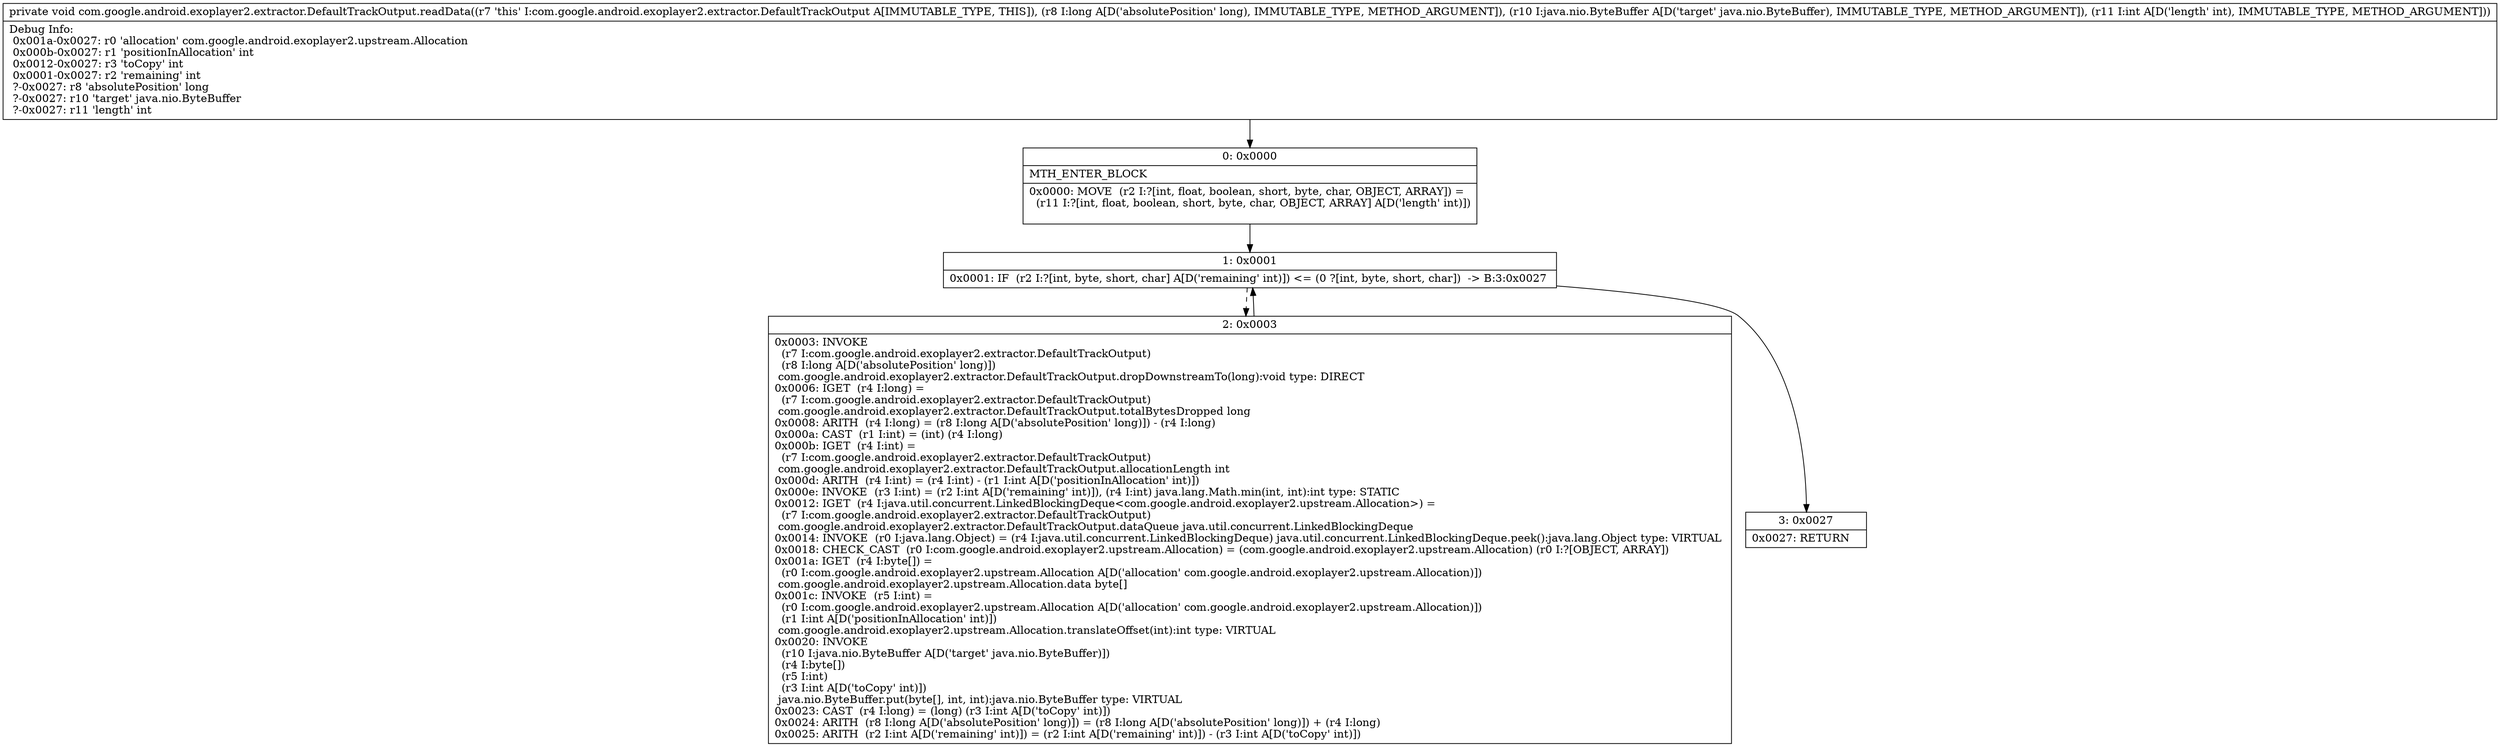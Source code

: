 digraph "CFG forcom.google.android.exoplayer2.extractor.DefaultTrackOutput.readData(JLjava\/nio\/ByteBuffer;I)V" {
Node_0 [shape=record,label="{0\:\ 0x0000|MTH_ENTER_BLOCK\l|0x0000: MOVE  (r2 I:?[int, float, boolean, short, byte, char, OBJECT, ARRAY]) = \l  (r11 I:?[int, float, boolean, short, byte, char, OBJECT, ARRAY] A[D('length' int)])\l \l}"];
Node_1 [shape=record,label="{1\:\ 0x0001|0x0001: IF  (r2 I:?[int, byte, short, char] A[D('remaining' int)]) \<= (0 ?[int, byte, short, char])  \-\> B:3:0x0027 \l}"];
Node_2 [shape=record,label="{2\:\ 0x0003|0x0003: INVOKE  \l  (r7 I:com.google.android.exoplayer2.extractor.DefaultTrackOutput)\l  (r8 I:long A[D('absolutePosition' long)])\l com.google.android.exoplayer2.extractor.DefaultTrackOutput.dropDownstreamTo(long):void type: DIRECT \l0x0006: IGET  (r4 I:long) = \l  (r7 I:com.google.android.exoplayer2.extractor.DefaultTrackOutput)\l com.google.android.exoplayer2.extractor.DefaultTrackOutput.totalBytesDropped long \l0x0008: ARITH  (r4 I:long) = (r8 I:long A[D('absolutePosition' long)]) \- (r4 I:long) \l0x000a: CAST  (r1 I:int) = (int) (r4 I:long) \l0x000b: IGET  (r4 I:int) = \l  (r7 I:com.google.android.exoplayer2.extractor.DefaultTrackOutput)\l com.google.android.exoplayer2.extractor.DefaultTrackOutput.allocationLength int \l0x000d: ARITH  (r4 I:int) = (r4 I:int) \- (r1 I:int A[D('positionInAllocation' int)]) \l0x000e: INVOKE  (r3 I:int) = (r2 I:int A[D('remaining' int)]), (r4 I:int) java.lang.Math.min(int, int):int type: STATIC \l0x0012: IGET  (r4 I:java.util.concurrent.LinkedBlockingDeque\<com.google.android.exoplayer2.upstream.Allocation\>) = \l  (r7 I:com.google.android.exoplayer2.extractor.DefaultTrackOutput)\l com.google.android.exoplayer2.extractor.DefaultTrackOutput.dataQueue java.util.concurrent.LinkedBlockingDeque \l0x0014: INVOKE  (r0 I:java.lang.Object) = (r4 I:java.util.concurrent.LinkedBlockingDeque) java.util.concurrent.LinkedBlockingDeque.peek():java.lang.Object type: VIRTUAL \l0x0018: CHECK_CAST  (r0 I:com.google.android.exoplayer2.upstream.Allocation) = (com.google.android.exoplayer2.upstream.Allocation) (r0 I:?[OBJECT, ARRAY]) \l0x001a: IGET  (r4 I:byte[]) = \l  (r0 I:com.google.android.exoplayer2.upstream.Allocation A[D('allocation' com.google.android.exoplayer2.upstream.Allocation)])\l com.google.android.exoplayer2.upstream.Allocation.data byte[] \l0x001c: INVOKE  (r5 I:int) = \l  (r0 I:com.google.android.exoplayer2.upstream.Allocation A[D('allocation' com.google.android.exoplayer2.upstream.Allocation)])\l  (r1 I:int A[D('positionInAllocation' int)])\l com.google.android.exoplayer2.upstream.Allocation.translateOffset(int):int type: VIRTUAL \l0x0020: INVOKE  \l  (r10 I:java.nio.ByteBuffer A[D('target' java.nio.ByteBuffer)])\l  (r4 I:byte[])\l  (r5 I:int)\l  (r3 I:int A[D('toCopy' int)])\l java.nio.ByteBuffer.put(byte[], int, int):java.nio.ByteBuffer type: VIRTUAL \l0x0023: CAST  (r4 I:long) = (long) (r3 I:int A[D('toCopy' int)]) \l0x0024: ARITH  (r8 I:long A[D('absolutePosition' long)]) = (r8 I:long A[D('absolutePosition' long)]) + (r4 I:long) \l0x0025: ARITH  (r2 I:int A[D('remaining' int)]) = (r2 I:int A[D('remaining' int)]) \- (r3 I:int A[D('toCopy' int)]) \l}"];
Node_3 [shape=record,label="{3\:\ 0x0027|0x0027: RETURN   \l}"];
MethodNode[shape=record,label="{private void com.google.android.exoplayer2.extractor.DefaultTrackOutput.readData((r7 'this' I:com.google.android.exoplayer2.extractor.DefaultTrackOutput A[IMMUTABLE_TYPE, THIS]), (r8 I:long A[D('absolutePosition' long), IMMUTABLE_TYPE, METHOD_ARGUMENT]), (r10 I:java.nio.ByteBuffer A[D('target' java.nio.ByteBuffer), IMMUTABLE_TYPE, METHOD_ARGUMENT]), (r11 I:int A[D('length' int), IMMUTABLE_TYPE, METHOD_ARGUMENT]))  | Debug Info:\l  0x001a\-0x0027: r0 'allocation' com.google.android.exoplayer2.upstream.Allocation\l  0x000b\-0x0027: r1 'positionInAllocation' int\l  0x0012\-0x0027: r3 'toCopy' int\l  0x0001\-0x0027: r2 'remaining' int\l  ?\-0x0027: r8 'absolutePosition' long\l  ?\-0x0027: r10 'target' java.nio.ByteBuffer\l  ?\-0x0027: r11 'length' int\l}"];
MethodNode -> Node_0;
Node_0 -> Node_1;
Node_1 -> Node_2[style=dashed];
Node_1 -> Node_3;
Node_2 -> Node_1;
}

